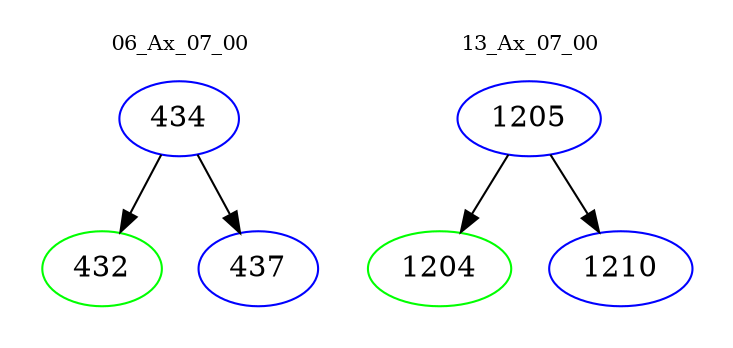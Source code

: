 digraph{
subgraph cluster_0 {
color = white
label = "06_Ax_07_00";
fontsize=10;
T0_434 [label="434", color="blue"]
T0_434 -> T0_432 [color="black"]
T0_432 [label="432", color="green"]
T0_434 -> T0_437 [color="black"]
T0_437 [label="437", color="blue"]
}
subgraph cluster_1 {
color = white
label = "13_Ax_07_00";
fontsize=10;
T1_1205 [label="1205", color="blue"]
T1_1205 -> T1_1204 [color="black"]
T1_1204 [label="1204", color="green"]
T1_1205 -> T1_1210 [color="black"]
T1_1210 [label="1210", color="blue"]
}
}

